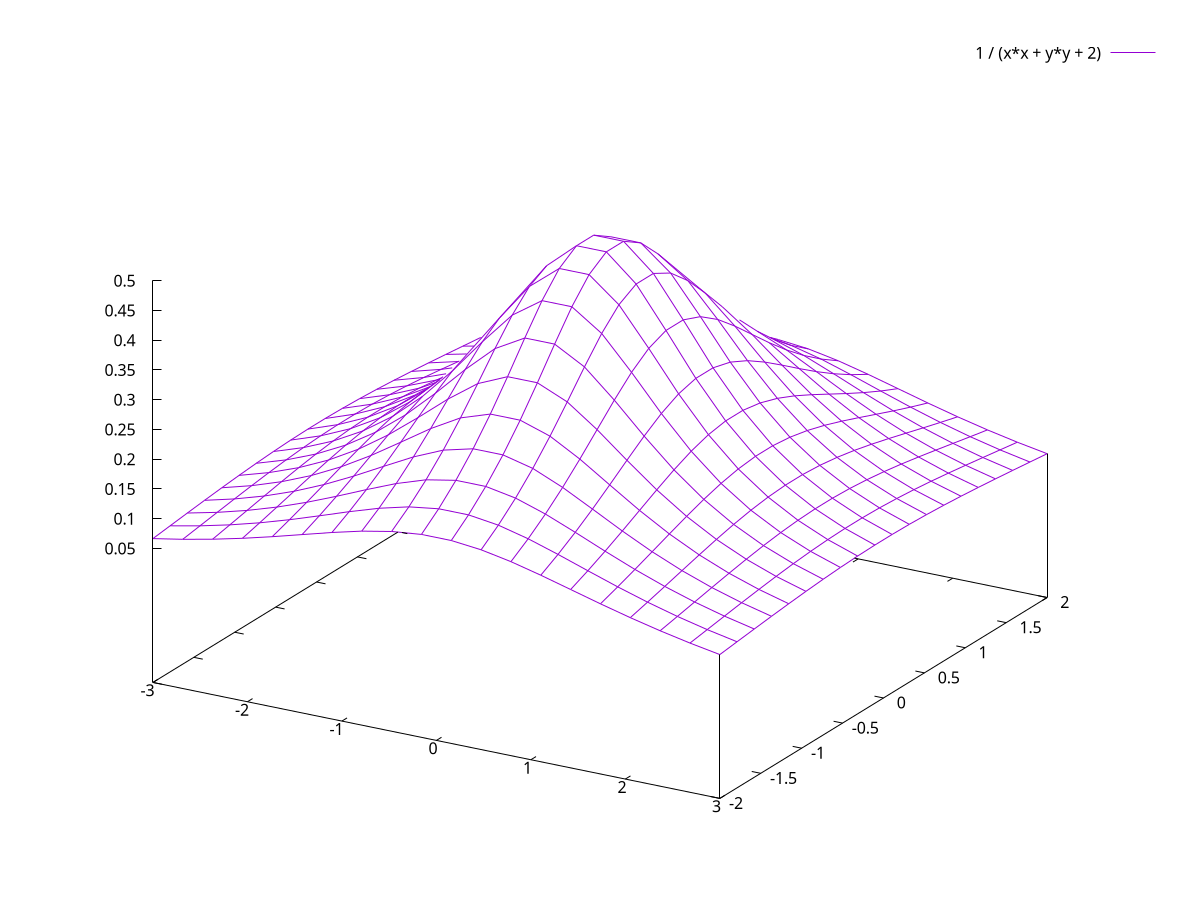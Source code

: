 set samples 20, 20
set isosamples 20, 20
set hidden3d back offset 1 trianglepattern 3 undefined 1 altdiagonal bentover
set style data lines
set xrange [ -3.00000 : 3.00000 ] noreverse nowriteback
set yrange [ -2.00000 : 2.00000 ] noreverse nowriteback
DEBUG_TERM_HTIC = 119
DEBUG_TERM_VTIC = 118
splot 1 / (x*x + y*y + 2)